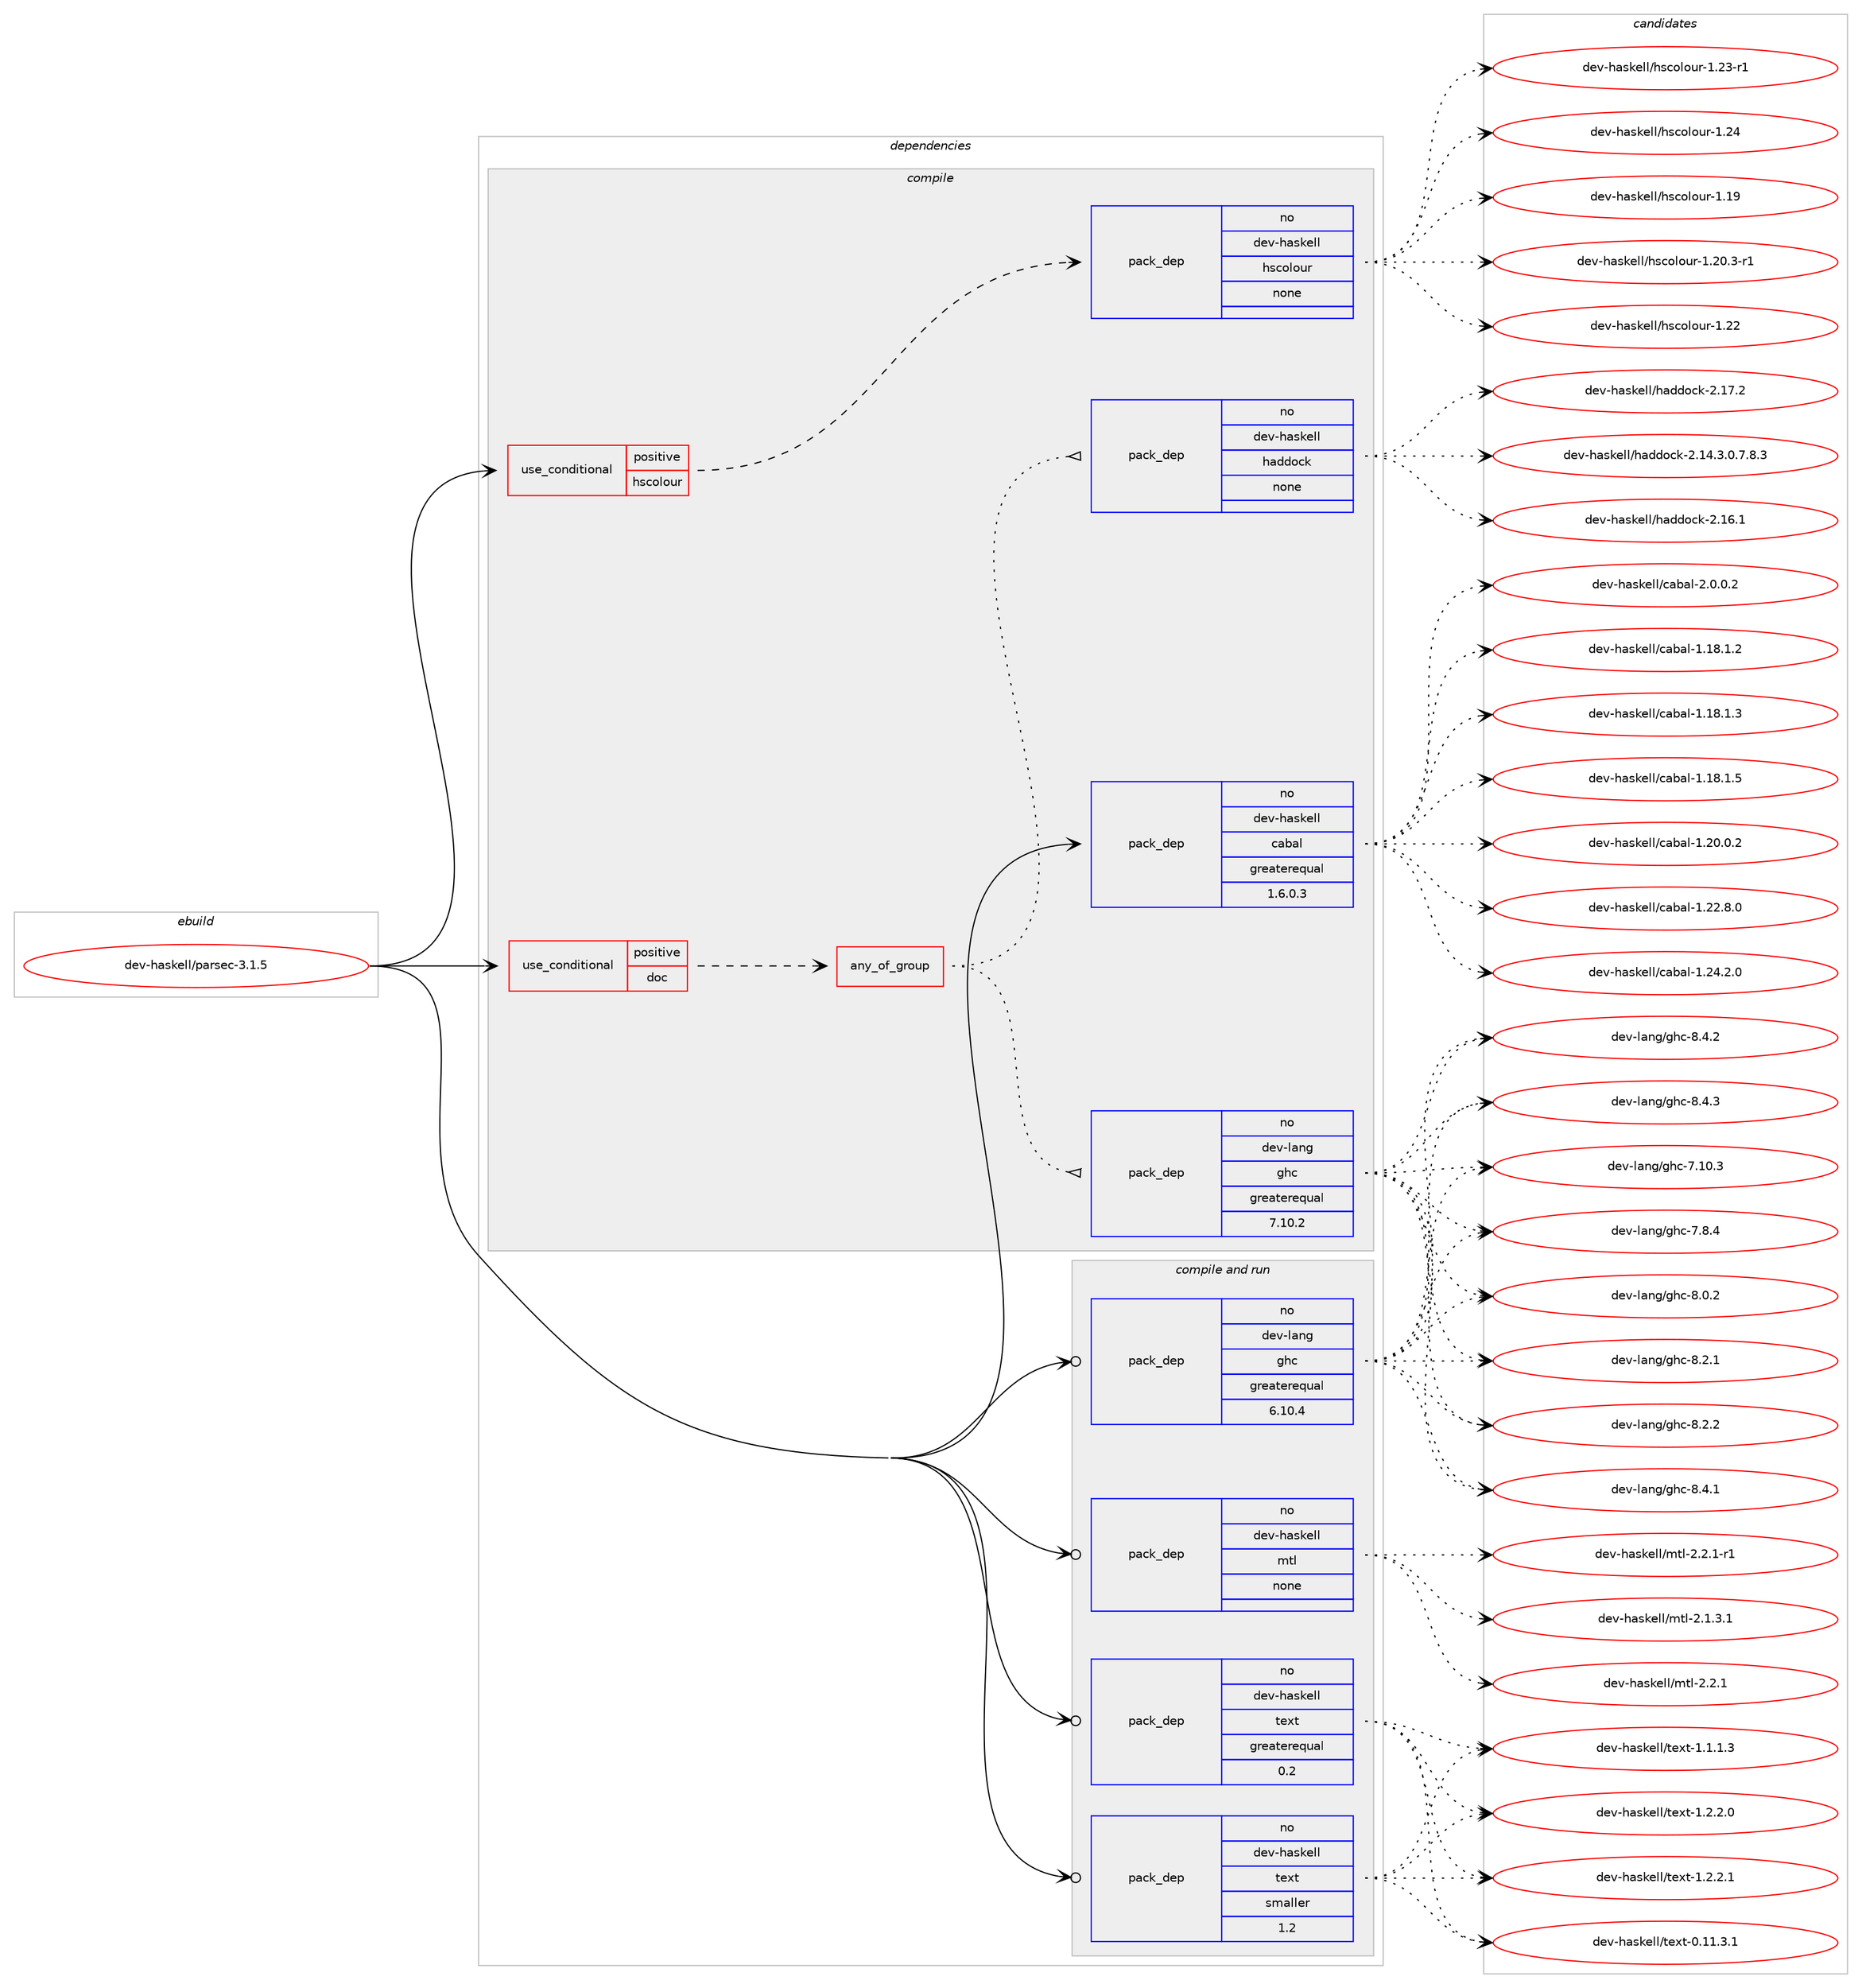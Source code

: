 digraph prolog {

# *************
# Graph options
# *************

newrank=true;
concentrate=true;
compound=true;
graph [rankdir=LR,fontname=Helvetica,fontsize=10,ranksep=1.5];#, ranksep=2.5, nodesep=0.2];
edge  [arrowhead=vee];
node  [fontname=Helvetica,fontsize=10];

# **********
# The ebuild
# **********

subgraph cluster_leftcol {
color=gray;
rank=same;
label=<<i>ebuild</i>>;
id [label="dev-haskell/parsec-3.1.5", color=red, width=4, href="../dev-haskell/parsec-3.1.5.svg"];
}

# ****************
# The dependencies
# ****************

subgraph cluster_midcol {
color=gray;
label=<<i>dependencies</i>>;
subgraph cluster_compile {
fillcolor="#eeeeee";
style=filled;
label=<<i>compile</i>>;
subgraph cond360973 {
dependency1341155 [label=<<TABLE BORDER="0" CELLBORDER="1" CELLSPACING="0" CELLPADDING="4"><TR><TD ROWSPAN="3" CELLPADDING="10">use_conditional</TD></TR><TR><TD>positive</TD></TR><TR><TD>doc</TD></TR></TABLE>>, shape=none, color=red];
subgraph any21362 {
dependency1341156 [label=<<TABLE BORDER="0" CELLBORDER="1" CELLSPACING="0" CELLPADDING="4"><TR><TD CELLPADDING="10">any_of_group</TD></TR></TABLE>>, shape=none, color=red];subgraph pack958268 {
dependency1341157 [label=<<TABLE BORDER="0" CELLBORDER="1" CELLSPACING="0" CELLPADDING="4" WIDTH="220"><TR><TD ROWSPAN="6" CELLPADDING="30">pack_dep</TD></TR><TR><TD WIDTH="110">no</TD></TR><TR><TD>dev-haskell</TD></TR><TR><TD>haddock</TD></TR><TR><TD>none</TD></TR><TR><TD></TD></TR></TABLE>>, shape=none, color=blue];
}
dependency1341156:e -> dependency1341157:w [weight=20,style="dotted",arrowhead="oinv"];
subgraph pack958269 {
dependency1341158 [label=<<TABLE BORDER="0" CELLBORDER="1" CELLSPACING="0" CELLPADDING="4" WIDTH="220"><TR><TD ROWSPAN="6" CELLPADDING="30">pack_dep</TD></TR><TR><TD WIDTH="110">no</TD></TR><TR><TD>dev-lang</TD></TR><TR><TD>ghc</TD></TR><TR><TD>greaterequal</TD></TR><TR><TD>7.10.2</TD></TR></TABLE>>, shape=none, color=blue];
}
dependency1341156:e -> dependency1341158:w [weight=20,style="dotted",arrowhead="oinv"];
}
dependency1341155:e -> dependency1341156:w [weight=20,style="dashed",arrowhead="vee"];
}
id:e -> dependency1341155:w [weight=20,style="solid",arrowhead="vee"];
subgraph cond360974 {
dependency1341159 [label=<<TABLE BORDER="0" CELLBORDER="1" CELLSPACING="0" CELLPADDING="4"><TR><TD ROWSPAN="3" CELLPADDING="10">use_conditional</TD></TR><TR><TD>positive</TD></TR><TR><TD>hscolour</TD></TR></TABLE>>, shape=none, color=red];
subgraph pack958270 {
dependency1341160 [label=<<TABLE BORDER="0" CELLBORDER="1" CELLSPACING="0" CELLPADDING="4" WIDTH="220"><TR><TD ROWSPAN="6" CELLPADDING="30">pack_dep</TD></TR><TR><TD WIDTH="110">no</TD></TR><TR><TD>dev-haskell</TD></TR><TR><TD>hscolour</TD></TR><TR><TD>none</TD></TR><TR><TD></TD></TR></TABLE>>, shape=none, color=blue];
}
dependency1341159:e -> dependency1341160:w [weight=20,style="dashed",arrowhead="vee"];
}
id:e -> dependency1341159:w [weight=20,style="solid",arrowhead="vee"];
subgraph pack958271 {
dependency1341161 [label=<<TABLE BORDER="0" CELLBORDER="1" CELLSPACING="0" CELLPADDING="4" WIDTH="220"><TR><TD ROWSPAN="6" CELLPADDING="30">pack_dep</TD></TR><TR><TD WIDTH="110">no</TD></TR><TR><TD>dev-haskell</TD></TR><TR><TD>cabal</TD></TR><TR><TD>greaterequal</TD></TR><TR><TD>1.6.0.3</TD></TR></TABLE>>, shape=none, color=blue];
}
id:e -> dependency1341161:w [weight=20,style="solid",arrowhead="vee"];
}
subgraph cluster_compileandrun {
fillcolor="#eeeeee";
style=filled;
label=<<i>compile and run</i>>;
subgraph pack958272 {
dependency1341162 [label=<<TABLE BORDER="0" CELLBORDER="1" CELLSPACING="0" CELLPADDING="4" WIDTH="220"><TR><TD ROWSPAN="6" CELLPADDING="30">pack_dep</TD></TR><TR><TD WIDTH="110">no</TD></TR><TR><TD>dev-haskell</TD></TR><TR><TD>mtl</TD></TR><TR><TD>none</TD></TR><TR><TD></TD></TR></TABLE>>, shape=none, color=blue];
}
id:e -> dependency1341162:w [weight=20,style="solid",arrowhead="odotvee"];
subgraph pack958273 {
dependency1341163 [label=<<TABLE BORDER="0" CELLBORDER="1" CELLSPACING="0" CELLPADDING="4" WIDTH="220"><TR><TD ROWSPAN="6" CELLPADDING="30">pack_dep</TD></TR><TR><TD WIDTH="110">no</TD></TR><TR><TD>dev-haskell</TD></TR><TR><TD>text</TD></TR><TR><TD>greaterequal</TD></TR><TR><TD>0.2</TD></TR></TABLE>>, shape=none, color=blue];
}
id:e -> dependency1341163:w [weight=20,style="solid",arrowhead="odotvee"];
subgraph pack958274 {
dependency1341164 [label=<<TABLE BORDER="0" CELLBORDER="1" CELLSPACING="0" CELLPADDING="4" WIDTH="220"><TR><TD ROWSPAN="6" CELLPADDING="30">pack_dep</TD></TR><TR><TD WIDTH="110">no</TD></TR><TR><TD>dev-haskell</TD></TR><TR><TD>text</TD></TR><TR><TD>smaller</TD></TR><TR><TD>1.2</TD></TR></TABLE>>, shape=none, color=blue];
}
id:e -> dependency1341164:w [weight=20,style="solid",arrowhead="odotvee"];
subgraph pack958275 {
dependency1341165 [label=<<TABLE BORDER="0" CELLBORDER="1" CELLSPACING="0" CELLPADDING="4" WIDTH="220"><TR><TD ROWSPAN="6" CELLPADDING="30">pack_dep</TD></TR><TR><TD WIDTH="110">no</TD></TR><TR><TD>dev-lang</TD></TR><TR><TD>ghc</TD></TR><TR><TD>greaterequal</TD></TR><TR><TD>6.10.4</TD></TR></TABLE>>, shape=none, color=blue];
}
id:e -> dependency1341165:w [weight=20,style="solid",arrowhead="odotvee"];
}
subgraph cluster_run {
fillcolor="#eeeeee";
style=filled;
label=<<i>run</i>>;
}
}

# **************
# The candidates
# **************

subgraph cluster_choices {
rank=same;
color=gray;
label=<<i>candidates</i>>;

subgraph choice958268 {
color=black;
nodesep=1;
choice1001011184510497115107101108108471049710010011199107455046495246514648465546564651 [label="dev-haskell/haddock-2.14.3.0.7.8.3", color=red, width=4,href="../dev-haskell/haddock-2.14.3.0.7.8.3.svg"];
choice100101118451049711510710110810847104971001001119910745504649544649 [label="dev-haskell/haddock-2.16.1", color=red, width=4,href="../dev-haskell/haddock-2.16.1.svg"];
choice100101118451049711510710110810847104971001001119910745504649554650 [label="dev-haskell/haddock-2.17.2", color=red, width=4,href="../dev-haskell/haddock-2.17.2.svg"];
dependency1341157:e -> choice1001011184510497115107101108108471049710010011199107455046495246514648465546564651:w [style=dotted,weight="100"];
dependency1341157:e -> choice100101118451049711510710110810847104971001001119910745504649544649:w [style=dotted,weight="100"];
dependency1341157:e -> choice100101118451049711510710110810847104971001001119910745504649554650:w [style=dotted,weight="100"];
}
subgraph choice958269 {
color=black;
nodesep=1;
choice1001011184510897110103471031049945554649484651 [label="dev-lang/ghc-7.10.3", color=red, width=4,href="../dev-lang/ghc-7.10.3.svg"];
choice10010111845108971101034710310499455546564652 [label="dev-lang/ghc-7.8.4", color=red, width=4,href="../dev-lang/ghc-7.8.4.svg"];
choice10010111845108971101034710310499455646484650 [label="dev-lang/ghc-8.0.2", color=red, width=4,href="../dev-lang/ghc-8.0.2.svg"];
choice10010111845108971101034710310499455646504649 [label="dev-lang/ghc-8.2.1", color=red, width=4,href="../dev-lang/ghc-8.2.1.svg"];
choice10010111845108971101034710310499455646504650 [label="dev-lang/ghc-8.2.2", color=red, width=4,href="../dev-lang/ghc-8.2.2.svg"];
choice10010111845108971101034710310499455646524649 [label="dev-lang/ghc-8.4.1", color=red, width=4,href="../dev-lang/ghc-8.4.1.svg"];
choice10010111845108971101034710310499455646524650 [label="dev-lang/ghc-8.4.2", color=red, width=4,href="../dev-lang/ghc-8.4.2.svg"];
choice10010111845108971101034710310499455646524651 [label="dev-lang/ghc-8.4.3", color=red, width=4,href="../dev-lang/ghc-8.4.3.svg"];
dependency1341158:e -> choice1001011184510897110103471031049945554649484651:w [style=dotted,weight="100"];
dependency1341158:e -> choice10010111845108971101034710310499455546564652:w [style=dotted,weight="100"];
dependency1341158:e -> choice10010111845108971101034710310499455646484650:w [style=dotted,weight="100"];
dependency1341158:e -> choice10010111845108971101034710310499455646504649:w [style=dotted,weight="100"];
dependency1341158:e -> choice10010111845108971101034710310499455646504650:w [style=dotted,weight="100"];
dependency1341158:e -> choice10010111845108971101034710310499455646524649:w [style=dotted,weight="100"];
dependency1341158:e -> choice10010111845108971101034710310499455646524650:w [style=dotted,weight="100"];
dependency1341158:e -> choice10010111845108971101034710310499455646524651:w [style=dotted,weight="100"];
}
subgraph choice958270 {
color=black;
nodesep=1;
choice100101118451049711510710110810847104115991111081111171144549464957 [label="dev-haskell/hscolour-1.19", color=red, width=4,href="../dev-haskell/hscolour-1.19.svg"];
choice10010111845104971151071011081084710411599111108111117114454946504846514511449 [label="dev-haskell/hscolour-1.20.3-r1", color=red, width=4,href="../dev-haskell/hscolour-1.20.3-r1.svg"];
choice100101118451049711510710110810847104115991111081111171144549465050 [label="dev-haskell/hscolour-1.22", color=red, width=4,href="../dev-haskell/hscolour-1.22.svg"];
choice1001011184510497115107101108108471041159911110811111711445494650514511449 [label="dev-haskell/hscolour-1.23-r1", color=red, width=4,href="../dev-haskell/hscolour-1.23-r1.svg"];
choice100101118451049711510710110810847104115991111081111171144549465052 [label="dev-haskell/hscolour-1.24", color=red, width=4,href="../dev-haskell/hscolour-1.24.svg"];
dependency1341160:e -> choice100101118451049711510710110810847104115991111081111171144549464957:w [style=dotted,weight="100"];
dependency1341160:e -> choice10010111845104971151071011081084710411599111108111117114454946504846514511449:w [style=dotted,weight="100"];
dependency1341160:e -> choice100101118451049711510710110810847104115991111081111171144549465050:w [style=dotted,weight="100"];
dependency1341160:e -> choice1001011184510497115107101108108471041159911110811111711445494650514511449:w [style=dotted,weight="100"];
dependency1341160:e -> choice100101118451049711510710110810847104115991111081111171144549465052:w [style=dotted,weight="100"];
}
subgraph choice958271 {
color=black;
nodesep=1;
choice10010111845104971151071011081084799979897108454946495646494650 [label="dev-haskell/cabal-1.18.1.2", color=red, width=4,href="../dev-haskell/cabal-1.18.1.2.svg"];
choice10010111845104971151071011081084799979897108454946495646494651 [label="dev-haskell/cabal-1.18.1.3", color=red, width=4,href="../dev-haskell/cabal-1.18.1.3.svg"];
choice10010111845104971151071011081084799979897108454946495646494653 [label="dev-haskell/cabal-1.18.1.5", color=red, width=4,href="../dev-haskell/cabal-1.18.1.5.svg"];
choice10010111845104971151071011081084799979897108454946504846484650 [label="dev-haskell/cabal-1.20.0.2", color=red, width=4,href="../dev-haskell/cabal-1.20.0.2.svg"];
choice10010111845104971151071011081084799979897108454946505046564648 [label="dev-haskell/cabal-1.22.8.0", color=red, width=4,href="../dev-haskell/cabal-1.22.8.0.svg"];
choice10010111845104971151071011081084799979897108454946505246504648 [label="dev-haskell/cabal-1.24.2.0", color=red, width=4,href="../dev-haskell/cabal-1.24.2.0.svg"];
choice100101118451049711510710110810847999798971084550464846484650 [label="dev-haskell/cabal-2.0.0.2", color=red, width=4,href="../dev-haskell/cabal-2.0.0.2.svg"];
dependency1341161:e -> choice10010111845104971151071011081084799979897108454946495646494650:w [style=dotted,weight="100"];
dependency1341161:e -> choice10010111845104971151071011081084799979897108454946495646494651:w [style=dotted,weight="100"];
dependency1341161:e -> choice10010111845104971151071011081084799979897108454946495646494653:w [style=dotted,weight="100"];
dependency1341161:e -> choice10010111845104971151071011081084799979897108454946504846484650:w [style=dotted,weight="100"];
dependency1341161:e -> choice10010111845104971151071011081084799979897108454946505046564648:w [style=dotted,weight="100"];
dependency1341161:e -> choice10010111845104971151071011081084799979897108454946505246504648:w [style=dotted,weight="100"];
dependency1341161:e -> choice100101118451049711510710110810847999798971084550464846484650:w [style=dotted,weight="100"];
}
subgraph choice958272 {
color=black;
nodesep=1;
choice1001011184510497115107101108108471091161084550464946514649 [label="dev-haskell/mtl-2.1.3.1", color=red, width=4,href="../dev-haskell/mtl-2.1.3.1.svg"];
choice100101118451049711510710110810847109116108455046504649 [label="dev-haskell/mtl-2.2.1", color=red, width=4,href="../dev-haskell/mtl-2.2.1.svg"];
choice1001011184510497115107101108108471091161084550465046494511449 [label="dev-haskell/mtl-2.2.1-r1", color=red, width=4,href="../dev-haskell/mtl-2.2.1-r1.svg"];
dependency1341162:e -> choice1001011184510497115107101108108471091161084550464946514649:w [style=dotted,weight="100"];
dependency1341162:e -> choice100101118451049711510710110810847109116108455046504649:w [style=dotted,weight="100"];
dependency1341162:e -> choice1001011184510497115107101108108471091161084550465046494511449:w [style=dotted,weight="100"];
}
subgraph choice958273 {
color=black;
nodesep=1;
choice100101118451049711510710110810847116101120116454846494946514649 [label="dev-haskell/text-0.11.3.1", color=red, width=4,href="../dev-haskell/text-0.11.3.1.svg"];
choice1001011184510497115107101108108471161011201164549464946494651 [label="dev-haskell/text-1.1.1.3", color=red, width=4,href="../dev-haskell/text-1.1.1.3.svg"];
choice1001011184510497115107101108108471161011201164549465046504648 [label="dev-haskell/text-1.2.2.0", color=red, width=4,href="../dev-haskell/text-1.2.2.0.svg"];
choice1001011184510497115107101108108471161011201164549465046504649 [label="dev-haskell/text-1.2.2.1", color=red, width=4,href="../dev-haskell/text-1.2.2.1.svg"];
dependency1341163:e -> choice100101118451049711510710110810847116101120116454846494946514649:w [style=dotted,weight="100"];
dependency1341163:e -> choice1001011184510497115107101108108471161011201164549464946494651:w [style=dotted,weight="100"];
dependency1341163:e -> choice1001011184510497115107101108108471161011201164549465046504648:w [style=dotted,weight="100"];
dependency1341163:e -> choice1001011184510497115107101108108471161011201164549465046504649:w [style=dotted,weight="100"];
}
subgraph choice958274 {
color=black;
nodesep=1;
choice100101118451049711510710110810847116101120116454846494946514649 [label="dev-haskell/text-0.11.3.1", color=red, width=4,href="../dev-haskell/text-0.11.3.1.svg"];
choice1001011184510497115107101108108471161011201164549464946494651 [label="dev-haskell/text-1.1.1.3", color=red, width=4,href="../dev-haskell/text-1.1.1.3.svg"];
choice1001011184510497115107101108108471161011201164549465046504648 [label="dev-haskell/text-1.2.2.0", color=red, width=4,href="../dev-haskell/text-1.2.2.0.svg"];
choice1001011184510497115107101108108471161011201164549465046504649 [label="dev-haskell/text-1.2.2.1", color=red, width=4,href="../dev-haskell/text-1.2.2.1.svg"];
dependency1341164:e -> choice100101118451049711510710110810847116101120116454846494946514649:w [style=dotted,weight="100"];
dependency1341164:e -> choice1001011184510497115107101108108471161011201164549464946494651:w [style=dotted,weight="100"];
dependency1341164:e -> choice1001011184510497115107101108108471161011201164549465046504648:w [style=dotted,weight="100"];
dependency1341164:e -> choice1001011184510497115107101108108471161011201164549465046504649:w [style=dotted,weight="100"];
}
subgraph choice958275 {
color=black;
nodesep=1;
choice1001011184510897110103471031049945554649484651 [label="dev-lang/ghc-7.10.3", color=red, width=4,href="../dev-lang/ghc-7.10.3.svg"];
choice10010111845108971101034710310499455546564652 [label="dev-lang/ghc-7.8.4", color=red, width=4,href="../dev-lang/ghc-7.8.4.svg"];
choice10010111845108971101034710310499455646484650 [label="dev-lang/ghc-8.0.2", color=red, width=4,href="../dev-lang/ghc-8.0.2.svg"];
choice10010111845108971101034710310499455646504649 [label="dev-lang/ghc-8.2.1", color=red, width=4,href="../dev-lang/ghc-8.2.1.svg"];
choice10010111845108971101034710310499455646504650 [label="dev-lang/ghc-8.2.2", color=red, width=4,href="../dev-lang/ghc-8.2.2.svg"];
choice10010111845108971101034710310499455646524649 [label="dev-lang/ghc-8.4.1", color=red, width=4,href="../dev-lang/ghc-8.4.1.svg"];
choice10010111845108971101034710310499455646524650 [label="dev-lang/ghc-8.4.2", color=red, width=4,href="../dev-lang/ghc-8.4.2.svg"];
choice10010111845108971101034710310499455646524651 [label="dev-lang/ghc-8.4.3", color=red, width=4,href="../dev-lang/ghc-8.4.3.svg"];
dependency1341165:e -> choice1001011184510897110103471031049945554649484651:w [style=dotted,weight="100"];
dependency1341165:e -> choice10010111845108971101034710310499455546564652:w [style=dotted,weight="100"];
dependency1341165:e -> choice10010111845108971101034710310499455646484650:w [style=dotted,weight="100"];
dependency1341165:e -> choice10010111845108971101034710310499455646504649:w [style=dotted,weight="100"];
dependency1341165:e -> choice10010111845108971101034710310499455646504650:w [style=dotted,weight="100"];
dependency1341165:e -> choice10010111845108971101034710310499455646524649:w [style=dotted,weight="100"];
dependency1341165:e -> choice10010111845108971101034710310499455646524650:w [style=dotted,weight="100"];
dependency1341165:e -> choice10010111845108971101034710310499455646524651:w [style=dotted,weight="100"];
}
}

}
